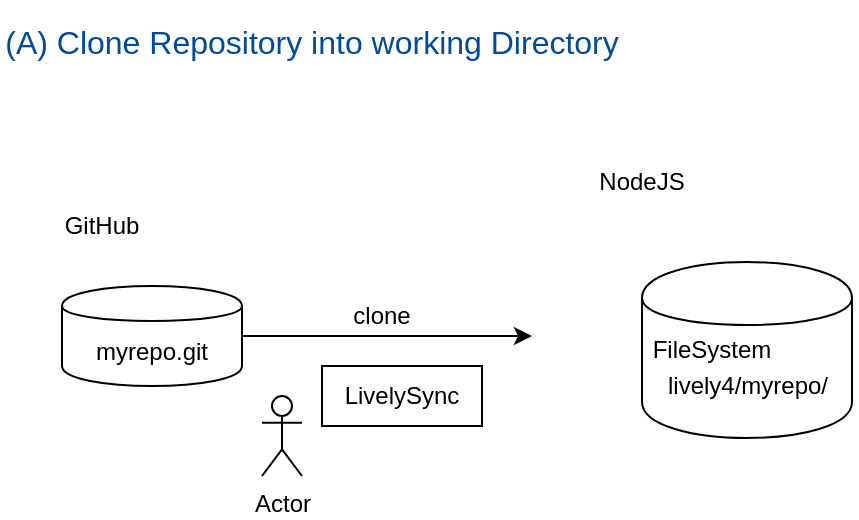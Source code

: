 <mxfile version="12.2.4" type="github" pages="1">
  <diagram name="Page-1" id="97a40813-6b03-0c74-37c1-0168de264b11">
    <mxGraphModel dx="1837" dy="491" grid="1" gridSize="10" guides="1" tooltips="1" connect="1" arrows="1" fold="1" page="1" pageScale="1" pageWidth="1000" pageHeight="300" background="#ffffff" math="0" shadow="0">
      <root>
        <mxCell id="0"/>
        <mxCell id="1" parent="0"/>
        <mxCell id="RspvgsMFYVnu4atirAyJ-1" value="GitHub" style="text;html=1;strokeColor=none;fillColor=none;align=center;verticalAlign=middle;whiteSpace=wrap;rounded=0;" vertex="1" parent="1">
          <mxGeometry x="30" y="102" width="40" height="20" as="geometry"/>
        </mxCell>
        <mxCell id="RspvgsMFYVnu4atirAyJ-2" value="myrepo.git" style="shape=cylinder;whiteSpace=wrap;html=1;boundedLbl=1;backgroundOutline=1;" vertex="1" parent="1">
          <mxGeometry x="30" y="142" width="90" height="50" as="geometry"/>
        </mxCell>
        <mxCell id="RspvgsMFYVnu4atirAyJ-3" value="NodeJS" style="text;html=1;strokeColor=none;fillColor=none;align=center;verticalAlign=middle;whiteSpace=wrap;rounded=0;" vertex="1" parent="1">
          <mxGeometry x="300" y="80" width="40" height="20" as="geometry"/>
        </mxCell>
        <mxCell id="RspvgsMFYVnu4atirAyJ-4" value="" style="shape=cylinder;whiteSpace=wrap;html=1;boundedLbl=1;backgroundOutline=1;" vertex="1" parent="1">
          <mxGeometry x="320" y="130" width="105" height="88" as="geometry"/>
        </mxCell>
        <mxCell id="RspvgsMFYVnu4atirAyJ-8" value="" style="endArrow=classic;html=1;entryX=0;entryY=0.5;entryDx=0;entryDy=0;exitX=1;exitY=0.5;exitDx=0;exitDy=0;" edge="1" parent="1" source="RspvgsMFYVnu4atirAyJ-2">
          <mxGeometry width="50" height="50" relative="1" as="geometry">
            <mxPoint x="30" y="262" as="sourcePoint"/>
            <mxPoint x="265" y="167" as="targetPoint"/>
          </mxGeometry>
        </mxCell>
        <mxCell id="RspvgsMFYVnu4atirAyJ-9" value="clone" style="text;html=1;strokeColor=none;fillColor=none;align=center;verticalAlign=middle;whiteSpace=wrap;rounded=0;" vertex="1" parent="1">
          <mxGeometry x="170" y="147" width="40" height="20" as="geometry"/>
        </mxCell>
        <mxCell id="RspvgsMFYVnu4atirAyJ-10" value="Actor" style="shape=umlActor;verticalLabelPosition=bottom;labelBackgroundColor=#ffffff;verticalAlign=top;html=1;outlineConnect=0;" vertex="1" parent="1">
          <mxGeometry x="130" y="197" width="20" height="40" as="geometry"/>
        </mxCell>
        <mxCell id="RspvgsMFYVnu4atirAyJ-11" value="LivelySync" style="rounded=0;whiteSpace=wrap;html=1;" vertex="1" parent="1">
          <mxGeometry x="160" y="182" width="80" height="30" as="geometry"/>
        </mxCell>
        <mxCell id="RspvgsMFYVnu4atirAyJ-13" value="(A) Clone Repository into working Directory" style="text;html=1;strokeColor=none;fillColor=none;align=center;verticalAlign=middle;whiteSpace=wrap;rounded=0;direction=south;fontSize=16;fontColor=#004C99;" vertex="1" parent="1">
          <mxGeometry x="-0.5" width="310" height="40" as="geometry"/>
        </mxCell>
        <mxCell id="RspvgsMFYVnu4atirAyJ-18" value="lively4/myrepo/" style="text;html=1;strokeColor=none;fillColor=none;align=center;verticalAlign=middle;whiteSpace=wrap;rounded=0;" vertex="1" parent="1">
          <mxGeometry x="317.5" y="182" width="110" height="20" as="geometry"/>
        </mxCell>
        <mxCell id="RspvgsMFYVnu4atirAyJ-19" value="FileSystem" style="text;html=1;strokeColor=none;fillColor=none;align=center;verticalAlign=middle;whiteSpace=wrap;rounded=0;" vertex="1" parent="1">
          <mxGeometry x="310" y="164" width="90" height="20" as="geometry"/>
        </mxCell>
      </root>
    </mxGraphModel>
  </diagram>
</mxfile>
